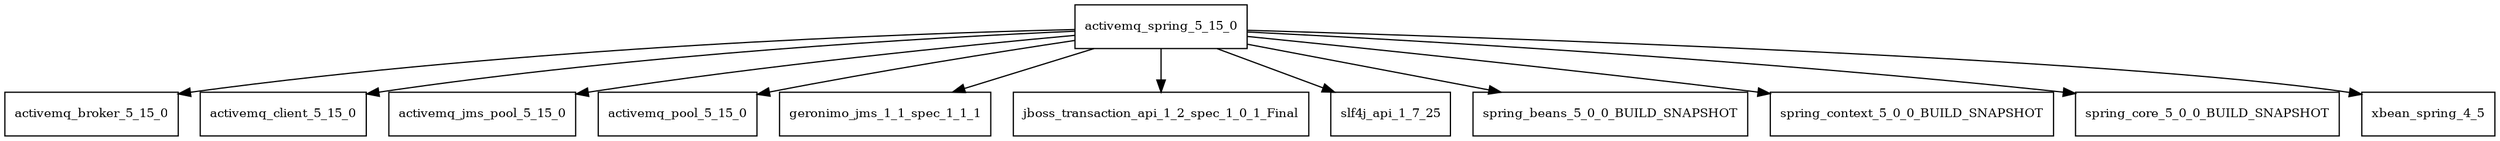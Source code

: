 digraph activemq_spring_5_15_0_dependencies {
  node [shape = box, fontsize=10.0];
  activemq_spring_5_15_0 -> activemq_broker_5_15_0;
  activemq_spring_5_15_0 -> activemq_client_5_15_0;
  activemq_spring_5_15_0 -> activemq_jms_pool_5_15_0;
  activemq_spring_5_15_0 -> activemq_pool_5_15_0;
  activemq_spring_5_15_0 -> geronimo_jms_1_1_spec_1_1_1;
  activemq_spring_5_15_0 -> jboss_transaction_api_1_2_spec_1_0_1_Final;
  activemq_spring_5_15_0 -> slf4j_api_1_7_25;
  activemq_spring_5_15_0 -> spring_beans_5_0_0_BUILD_SNAPSHOT;
  activemq_spring_5_15_0 -> spring_context_5_0_0_BUILD_SNAPSHOT;
  activemq_spring_5_15_0 -> spring_core_5_0_0_BUILD_SNAPSHOT;
  activemq_spring_5_15_0 -> xbean_spring_4_5;
}
